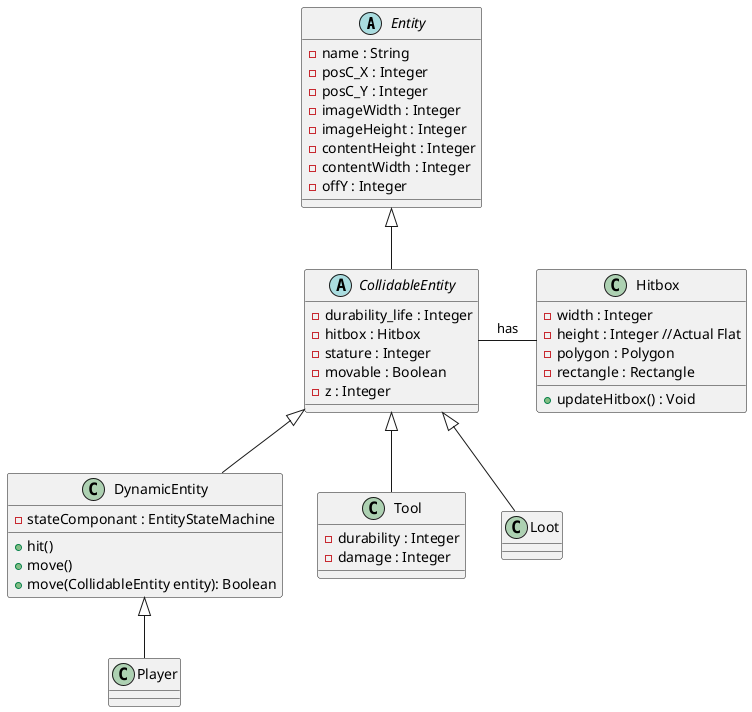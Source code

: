 @startuml
'https://plantuml.com/class-diagram

'Actual BasicObject
abstract class Entity{
     - name : String
     - posC_X : Integer
     - posC_Y : Integer
     - imageWidth : Integer
     - imageHeight : Integer
     - contentHeight : Integer
     - contentWidth : Integer
     - offY : Integer
}

abstract class CollidableEntity{
    - durability_life : Integer
     - hitbox : Hitbox
     - stature : Integer
     - movable : Boolean
     - z : Integer
}

'Entity that can move by itself, actual Entity
class DynamicEntity{
- stateComponant : EntityStateMachine
+ hit()
+ move()
+ move(CollidableEntity entity): Boolean
}

class Tool{
- durability : Integer
- damage : Integer
}

class Loot{

}


class Hitbox{
 - width : Integer
 - height : Integer //Actual Flat
 - polygon : Polygon
 - rectangle : Rectangle

 + updateHitbox() : Void
}

Hitbox -left- CollidableEntity: has

Entity <|-- CollidableEntity
CollidableEntity <|-- DynamicEntity
CollidableEntity <|-- Loot
CollidableEntity <|-- Tool

DynamicEntity <|-- Player


@enduml
- Certains items ont une animation, d'autres non
-
- DeathLoot
-  si projectile est un collidableEntity il ne peut pas etre hurt pour autant

Liste d'entités possibles :
- Player
- Enemy
- Projectile
- Boomerang
- Arrow
- Bomb
- Sort
- Loot
- Tool
- Chest
- Boss
- NPC
- Vehicule
- Particule
- InnerEntity

Tous les loots sont dans une liste tout comme enemies/items.
-> Pour ramasser un item/loot, on regarde l'hitbox du joueur et on regarde si il y a collision avec un loot.


